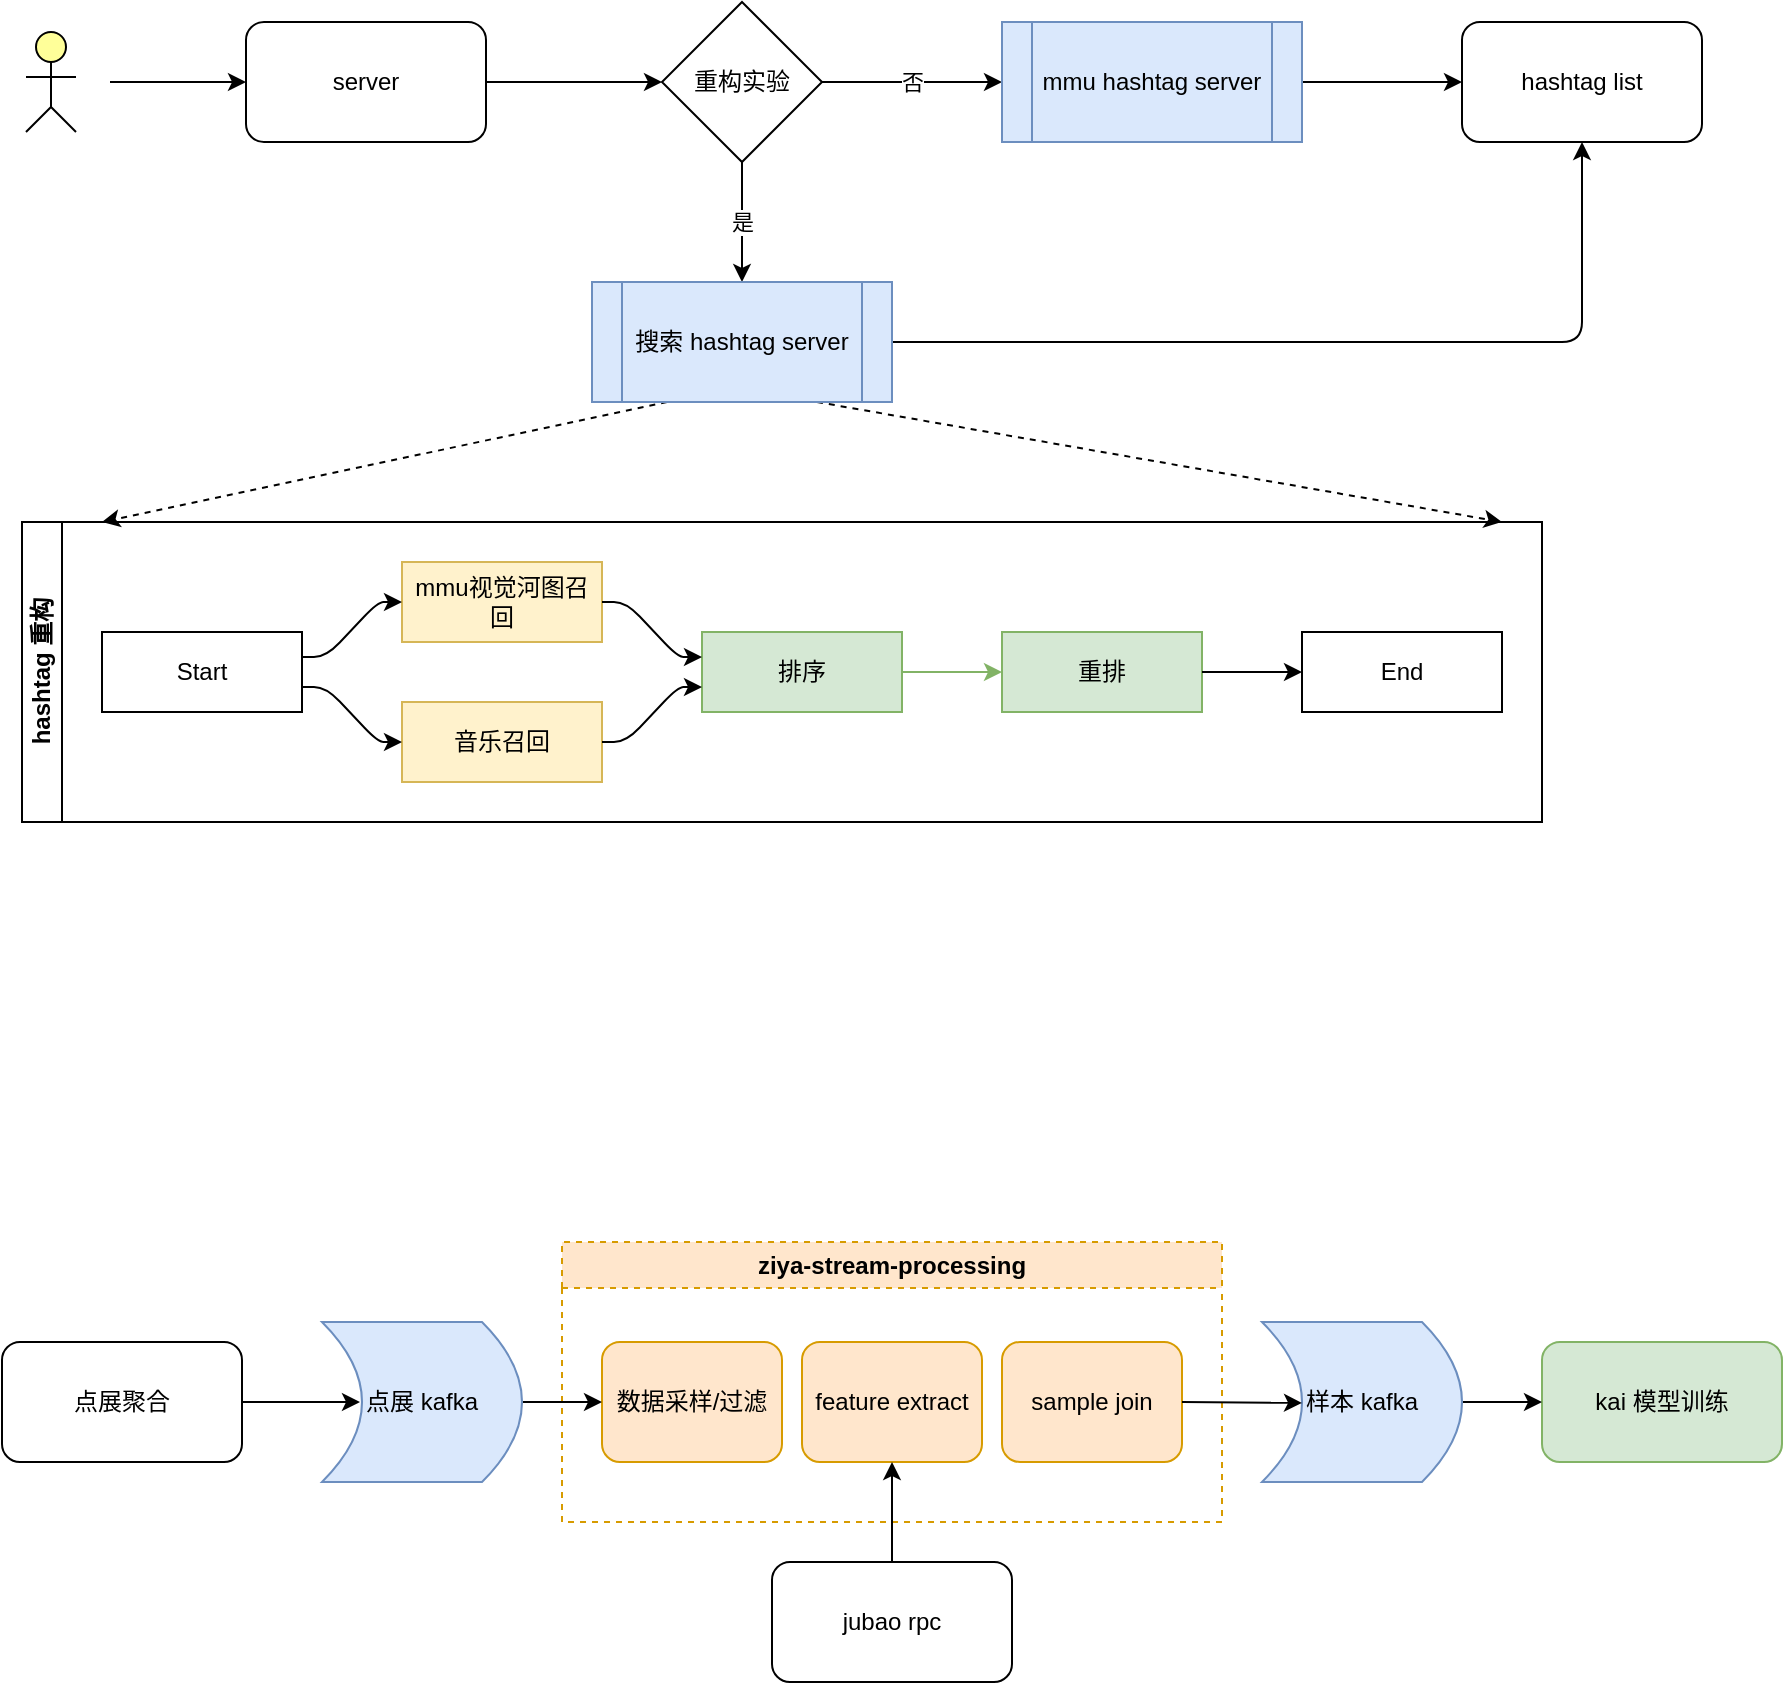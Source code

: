 <mxfile>
    <diagram id="f52rihW0sQ8i86ak_IPI" name="第 1 页">
        <mxGraphModel dx="2582" dy="1016" grid="1" gridSize="10" guides="1" tooltips="1" connect="1" arrows="1" fold="1" page="1" pageScale="1" pageWidth="827" pageHeight="1169" math="0" shadow="0">
            <root>
                <mxCell id="0"/>
                <mxCell id="1" parent="0"/>
                <mxCell id="11" value="hashtag 重构" style="swimlane;html=1;startSize=20;horizontal=0;childLayout=flowLayout;flowOrientation=west;resizable=0;interRankCellSpacing=50;containerType=tree;fontSize=12;" parent="1" vertex="1">
                    <mxGeometry x="-460" y="300" width="760" height="150" as="geometry"/>
                </mxCell>
                <mxCell id="12" value="Start" style="whiteSpace=wrap;html=1;" parent="11" vertex="1">
                    <mxGeometry x="40" y="55" width="100" height="40" as="geometry"/>
                </mxCell>
                <mxCell id="13" value="mmu视觉河图召回" style="whiteSpace=wrap;html=1;fillColor=#fff2cc;strokeColor=#d6b656;" parent="11" vertex="1">
                    <mxGeometry x="190" y="20" width="100" height="40" as="geometry"/>
                </mxCell>
                <mxCell id="14" value="" style="html=1;rounded=1;curved=0;sourcePerimeterSpacing=0;targetPerimeterSpacing=0;startSize=6;endSize=6;noEdgeStyle=1;orthogonal=1;" parent="11" source="12" target="13" edge="1">
                    <mxGeometry relative="1" as="geometry">
                        <Array as="points">
                            <mxPoint x="152" y="67.5"/>
                            <mxPoint x="178" y="40"/>
                        </Array>
                    </mxGeometry>
                </mxCell>
                <mxCell id="15" value="音乐召回" style="whiteSpace=wrap;html=1;fillColor=#fff2cc;strokeColor=#d6b656;" parent="11" vertex="1">
                    <mxGeometry x="190" y="90" width="100" height="40" as="geometry"/>
                </mxCell>
                <mxCell id="16" value="" style="html=1;rounded=1;curved=0;sourcePerimeterSpacing=0;targetPerimeterSpacing=0;startSize=6;endSize=6;noEdgeStyle=1;orthogonal=1;" parent="11" source="12" target="15" edge="1">
                    <mxGeometry relative="1" as="geometry">
                        <Array as="points">
                            <mxPoint x="152" y="82.5"/>
                            <mxPoint x="178" y="110"/>
                        </Array>
                    </mxGeometry>
                </mxCell>
                <mxCell id="17" value="排序" style="whiteSpace=wrap;html=1;fillColor=#d5e8d4;strokeColor=#82b366;" parent="11" vertex="1">
                    <mxGeometry x="340" y="55" width="100" height="40" as="geometry"/>
                </mxCell>
                <mxCell id="18" value="" style="html=1;rounded=1;curved=0;sourcePerimeterSpacing=0;targetPerimeterSpacing=0;startSize=6;endSize=6;noEdgeStyle=1;orthogonal=1;" parent="11" source="13" target="17" edge="1">
                    <mxGeometry relative="1" as="geometry">
                        <Array as="points">
                            <mxPoint x="302" y="40"/>
                            <mxPoint x="328" y="67.5"/>
                        </Array>
                    </mxGeometry>
                </mxCell>
                <mxCell id="19" value="" style="html=1;rounded=1;curved=0;sourcePerimeterSpacing=0;targetPerimeterSpacing=0;startSize=6;endSize=6;noEdgeStyle=1;orthogonal=1;" parent="11" source="15" target="17" edge="1">
                    <mxGeometry relative="1" as="geometry">
                        <Array as="points">
                            <mxPoint x="302" y="110"/>
                            <mxPoint x="328" y="82.5"/>
                        </Array>
                    </mxGeometry>
                </mxCell>
                <mxCell id="35" value="" style="html=1;rounded=1;curved=0;sourcePerimeterSpacing=0;targetPerimeterSpacing=0;startSize=6;endSize=6;noEdgeStyle=1;orthogonal=1;fillColor=#d5e8d4;strokeColor=#82b366;" parent="11" source="17" target="36" edge="1">
                    <mxGeometry relative="1" as="geometry">
                        <mxPoint x="1190" y="706" as="sourcePoint"/>
                        <Array as="points">
                            <mxPoint x="452" y="75"/>
                            <mxPoint x="478" y="75"/>
                        </Array>
                    </mxGeometry>
                </mxCell>
                <mxCell id="36" value="重排" style="whiteSpace=wrap;html=1;fillColor=#d5e8d4;strokeColor=#82b366;" parent="11" vertex="1">
                    <mxGeometry x="490" y="55" width="100" height="40" as="geometry"/>
                </mxCell>
                <mxCell id="37" value="" style="html=1;rounded=1;curved=0;sourcePerimeterSpacing=0;targetPerimeterSpacing=0;startSize=6;endSize=6;noEdgeStyle=1;orthogonal=1;" parent="11" source="36" target="38" edge="1">
                    <mxGeometry relative="1" as="geometry">
                        <mxPoint x="1260" y="701" as="sourcePoint"/>
                        <Array as="points">
                            <mxPoint x="602" y="75"/>
                            <mxPoint x="628" y="75"/>
                        </Array>
                    </mxGeometry>
                </mxCell>
                <mxCell id="38" value="End" style="whiteSpace=wrap;html=1;" parent="11" vertex="1">
                    <mxGeometry x="640" y="55" width="100" height="40" as="geometry"/>
                </mxCell>
                <mxCell id="71" value="否" style="edgeStyle=none;html=1;exitX=1;exitY=0.5;exitDx=0;exitDy=0;" parent="1" source="53" target="58" edge="1">
                    <mxGeometry relative="1" as="geometry"/>
                </mxCell>
                <mxCell id="73" value="是" style="edgeStyle=none;html=1;exitX=0.5;exitY=1;exitDx=0;exitDy=0;entryX=0.5;entryY=0;entryDx=0;entryDy=0;" parent="1" source="53" target="74" edge="1">
                    <mxGeometry relative="1" as="geometry">
                        <mxPoint x="-100" y="200" as="targetPoint"/>
                        <Array as="points">
                            <mxPoint x="-100" y="170"/>
                        </Array>
                    </mxGeometry>
                </mxCell>
                <mxCell id="53" value="重构实验" style="rhombus;whiteSpace=wrap;html=1;" parent="1" vertex="1">
                    <mxGeometry x="-140" y="40" width="80" height="80" as="geometry"/>
                </mxCell>
                <mxCell id="70" style="edgeStyle=none;html=1;exitX=1;exitY=0.5;exitDx=0;exitDy=0;entryX=0;entryY=0.5;entryDx=0;entryDy=0;" parent="1" source="55" target="53" edge="1">
                    <mxGeometry relative="1" as="geometry"/>
                </mxCell>
                <mxCell id="55" value="server" style="rounded=1;whiteSpace=wrap;html=1;" parent="1" vertex="1">
                    <mxGeometry x="-348" y="50" width="120" height="60" as="geometry"/>
                </mxCell>
                <mxCell id="72" style="edgeStyle=none;html=1;exitX=1;exitY=0.5;exitDx=0;exitDy=0;entryX=0;entryY=0.5;entryDx=0;entryDy=0;" parent="1" source="58" target="65" edge="1">
                    <mxGeometry relative="1" as="geometry"/>
                </mxCell>
                <mxCell id="58" value="mmu hashtag server" style="shape=process;whiteSpace=wrap;html=1;backgroundOutline=1;fillColor=#dae8fc;strokeColor=#6c8ebf;" parent="1" vertex="1">
                    <mxGeometry x="30" y="50" width="150" height="60" as="geometry"/>
                </mxCell>
                <mxCell id="68" style="edgeStyle=none;html=1;" parent="1" target="55" edge="1">
                    <mxGeometry relative="1" as="geometry">
                        <mxPoint x="-416" y="80" as="sourcePoint"/>
                    </mxGeometry>
                </mxCell>
                <mxCell id="62" value="" style="html=1;outlineConnect=0;whiteSpace=wrap;fillColor=#ffff99;verticalLabelPosition=bottom;verticalAlign=top;align=center;shape=mxgraph.archimate3.actor;" parent="1" vertex="1">
                    <mxGeometry x="-458" y="55" width="25" height="50" as="geometry"/>
                </mxCell>
                <mxCell id="65" value="hashtag list" style="rounded=1;whiteSpace=wrap;html=1;" parent="1" vertex="1">
                    <mxGeometry x="260" y="50" width="120" height="60" as="geometry"/>
                </mxCell>
                <mxCell id="76" style="edgeStyle=none;html=1;exitX=0.25;exitY=1;exitDx=0;exitDy=0;dashed=1;" parent="1" source="74" edge="1">
                    <mxGeometry relative="1" as="geometry">
                        <mxPoint x="-420" y="300" as="targetPoint"/>
                    </mxGeometry>
                </mxCell>
                <mxCell id="77" style="edgeStyle=none;html=1;exitX=0.75;exitY=1;exitDx=0;exitDy=0;dashed=1;" parent="1" source="74" edge="1">
                    <mxGeometry relative="1" as="geometry">
                        <mxPoint x="280" y="300" as="targetPoint"/>
                    </mxGeometry>
                </mxCell>
                <mxCell id="78" style="edgeStyle=none;html=1;exitX=1;exitY=0.5;exitDx=0;exitDy=0;entryX=0.5;entryY=1;entryDx=0;entryDy=0;" parent="1" source="74" target="65" edge="1">
                    <mxGeometry relative="1" as="geometry">
                        <Array as="points">
                            <mxPoint x="320" y="210"/>
                        </Array>
                    </mxGeometry>
                </mxCell>
                <mxCell id="74" value="搜索 hashtag server" style="shape=process;whiteSpace=wrap;html=1;backgroundOutline=1;fillColor=#dae8fc;strokeColor=#6c8ebf;" parent="1" vertex="1">
                    <mxGeometry x="-175" y="180" width="150" height="60" as="geometry"/>
                </mxCell>
                <mxCell id="79" value="ziya-stream-processing" style="swimlane;whiteSpace=wrap;html=1;dashed=1;fillColor=#ffe6cc;strokeColor=#d79b00;" vertex="1" parent="1">
                    <mxGeometry x="-190" y="660" width="330" height="140" as="geometry">
                        <mxRectangle x="360" y="300" width="170" height="30" as="alternateBounds"/>
                    </mxGeometry>
                </mxCell>
                <mxCell id="80" value="数据采样/过滤" style="whiteSpace=wrap;html=1;rounded=1;fillColor=#ffe6cc;strokeColor=#d79b00;" vertex="1" parent="79">
                    <mxGeometry x="20" y="50" width="90" height="60" as="geometry"/>
                </mxCell>
                <mxCell id="81" value="sample join" style="whiteSpace=wrap;html=1;rounded=1;fillColor=#ffe6cc;strokeColor=#d79b00;" vertex="1" parent="79">
                    <mxGeometry x="220" y="50" width="90" height="60" as="geometry"/>
                </mxCell>
                <mxCell id="82" value="feature extract" style="whiteSpace=wrap;html=1;rounded=1;fillColor=#ffe6cc;strokeColor=#d79b00;" vertex="1" parent="79">
                    <mxGeometry x="120" y="50" width="90" height="60" as="geometry"/>
                </mxCell>
                <mxCell id="83" style="edgeStyle=none;html=1;exitX=1;exitY=0.5;exitDx=0;exitDy=0;entryX=0.81;entryY=0.5;entryDx=0;entryDy=0;entryPerimeter=0;" edge="1" parent="1" source="84" target="86">
                    <mxGeometry relative="1" as="geometry"/>
                </mxCell>
                <mxCell id="84" value="点展聚合" style="rounded=1;whiteSpace=wrap;html=1;" vertex="1" parent="1">
                    <mxGeometry x="-470" y="710" width="120" height="60" as="geometry"/>
                </mxCell>
                <mxCell id="85" style="edgeStyle=none;html=1;exitX=0;exitY=0.5;exitDx=0;exitDy=0;" edge="1" parent="1" source="86" target="80">
                    <mxGeometry relative="1" as="geometry"/>
                </mxCell>
                <mxCell id="86" value="点展 kafka" style="shape=dataStorage;whiteSpace=wrap;html=1;fixedSize=1;direction=west;fillColor=#dae8fc;strokeColor=#6c8ebf;" vertex="1" parent="1">
                    <mxGeometry x="-310" y="700" width="100" height="80" as="geometry"/>
                </mxCell>
                <mxCell id="87" value="kai 模型训练" style="whiteSpace=wrap;html=1;rounded=1;fillColor=#d5e8d4;strokeColor=#82b366;" vertex="1" parent="1">
                    <mxGeometry x="300" y="710" width="120" height="60" as="geometry"/>
                </mxCell>
                <mxCell id="88" style="edgeStyle=none;html=1;exitX=0.5;exitY=0;exitDx=0;exitDy=0;entryX=0.5;entryY=1;entryDx=0;entryDy=0;" edge="1" parent="1" source="89" target="82">
                    <mxGeometry relative="1" as="geometry"/>
                </mxCell>
                <mxCell id="89" value="jubao rpc" style="whiteSpace=wrap;html=1;rounded=1;" vertex="1" parent="1">
                    <mxGeometry x="-85" y="820" width="120" height="60" as="geometry"/>
                </mxCell>
                <mxCell id="90" style="edgeStyle=none;html=1;exitX=0;exitY=0.5;exitDx=0;exitDy=0;" edge="1" parent="1" source="91" target="87">
                    <mxGeometry relative="1" as="geometry"/>
                </mxCell>
                <mxCell id="91" value="样本 kafka" style="shape=dataStorage;whiteSpace=wrap;html=1;fixedSize=1;direction=west;fillColor=#dae8fc;strokeColor=#6c8ebf;" vertex="1" parent="1">
                    <mxGeometry x="160" y="700" width="100" height="80" as="geometry"/>
                </mxCell>
                <mxCell id="92" style="edgeStyle=none;html=1;exitX=1;exitY=0.5;exitDx=0;exitDy=0;entryX=0.8;entryY=0.494;entryDx=0;entryDy=0;entryPerimeter=0;" edge="1" parent="1" source="81" target="91">
                    <mxGeometry relative="1" as="geometry"/>
                </mxCell>
            </root>
        </mxGraphModel>
    </diagram>
</mxfile>